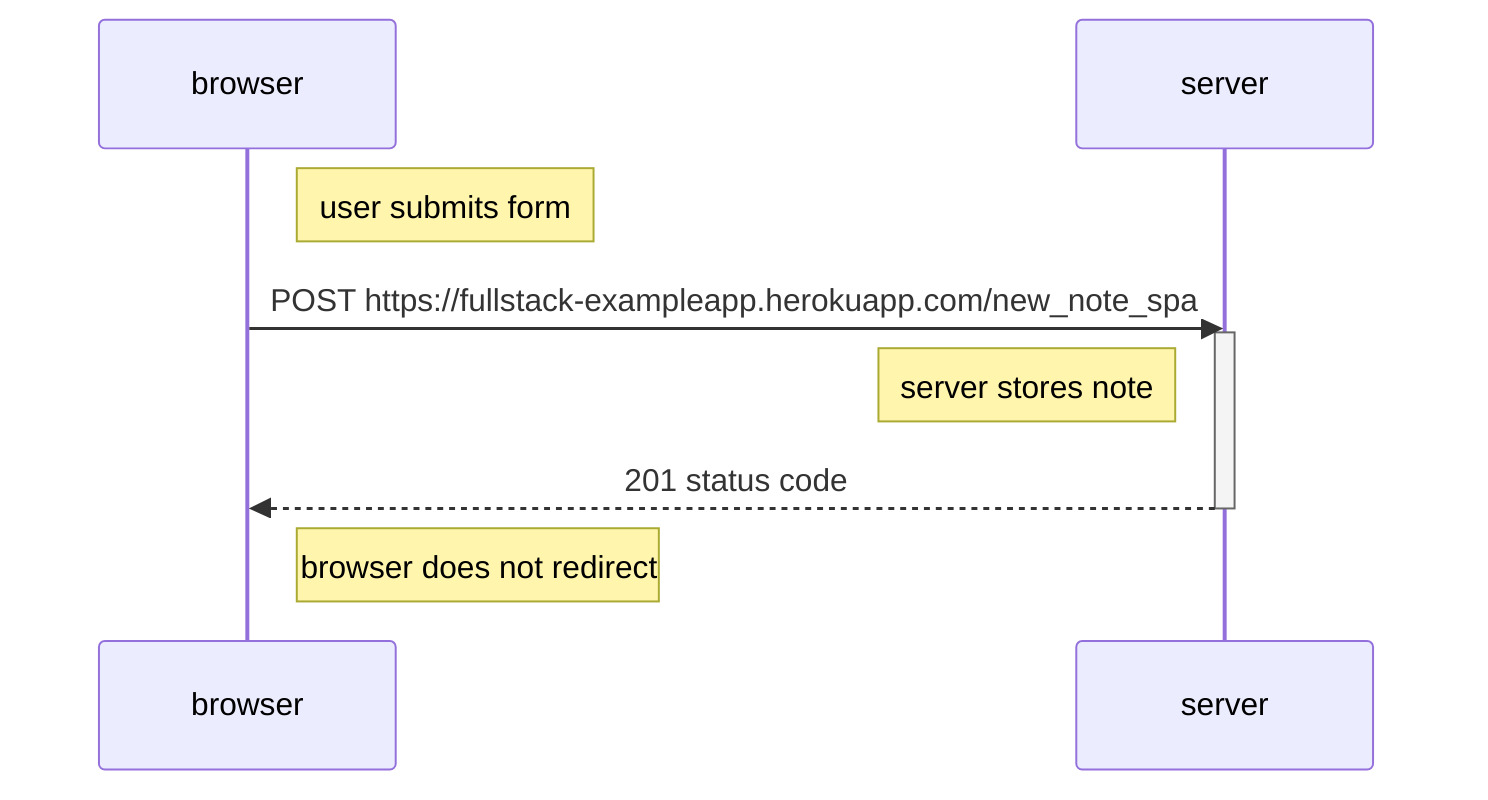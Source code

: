sequenceDiagram
    participant browser
    participant server

    Note right of browser: user submits form
    browser->>server: POST https://fullstack-exampleapp.herokuapp.com/new_note_spa
    activate server
    Note left of server: server stores note
    server-->>browser: 201 status code
    deactivate server
    Note right of browser: browser does not redirect